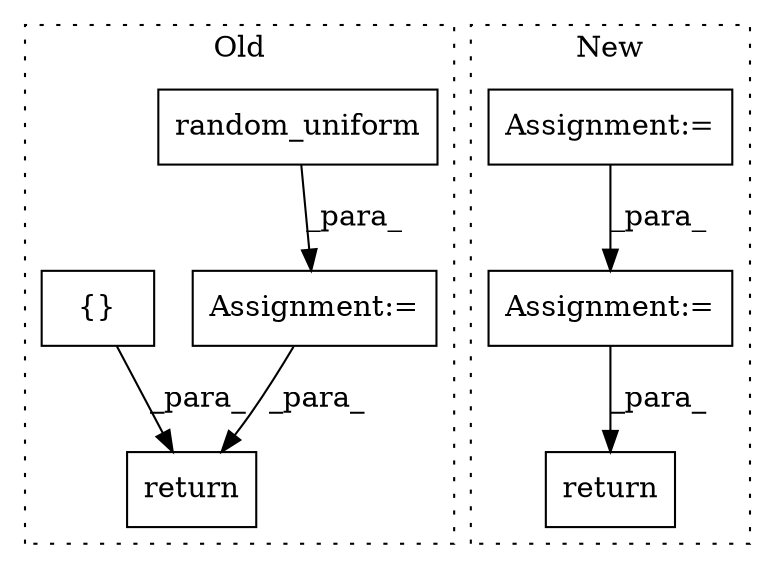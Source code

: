 digraph G {
subgraph cluster0 {
1 [label="random_uniform" a="32" s="13783,13842" l="15,1" shape="box"];
3 [label="return" a="41" s="14031" l="12" shape="box"];
6 [label="Assignment:=" a="7" s="13771" l="1" shape="box"];
7 [label="{}" a="4" s="13689,13750" l="1,1" shape="box"];
label = "Old";
style="dotted";
}
subgraph cluster1 {
2 [label="return" a="41" s="14250" l="7" shape="box"];
4 [label="Assignment:=" a="7" s="13544" l="1" shape="box"];
5 [label="Assignment:=" a="7" s="14180" l="1" shape="box"];
label = "New";
style="dotted";
}
1 -> 6 [label="_para_"];
4 -> 5 [label="_para_"];
5 -> 2 [label="_para_"];
6 -> 3 [label="_para_"];
7 -> 3 [label="_para_"];
}